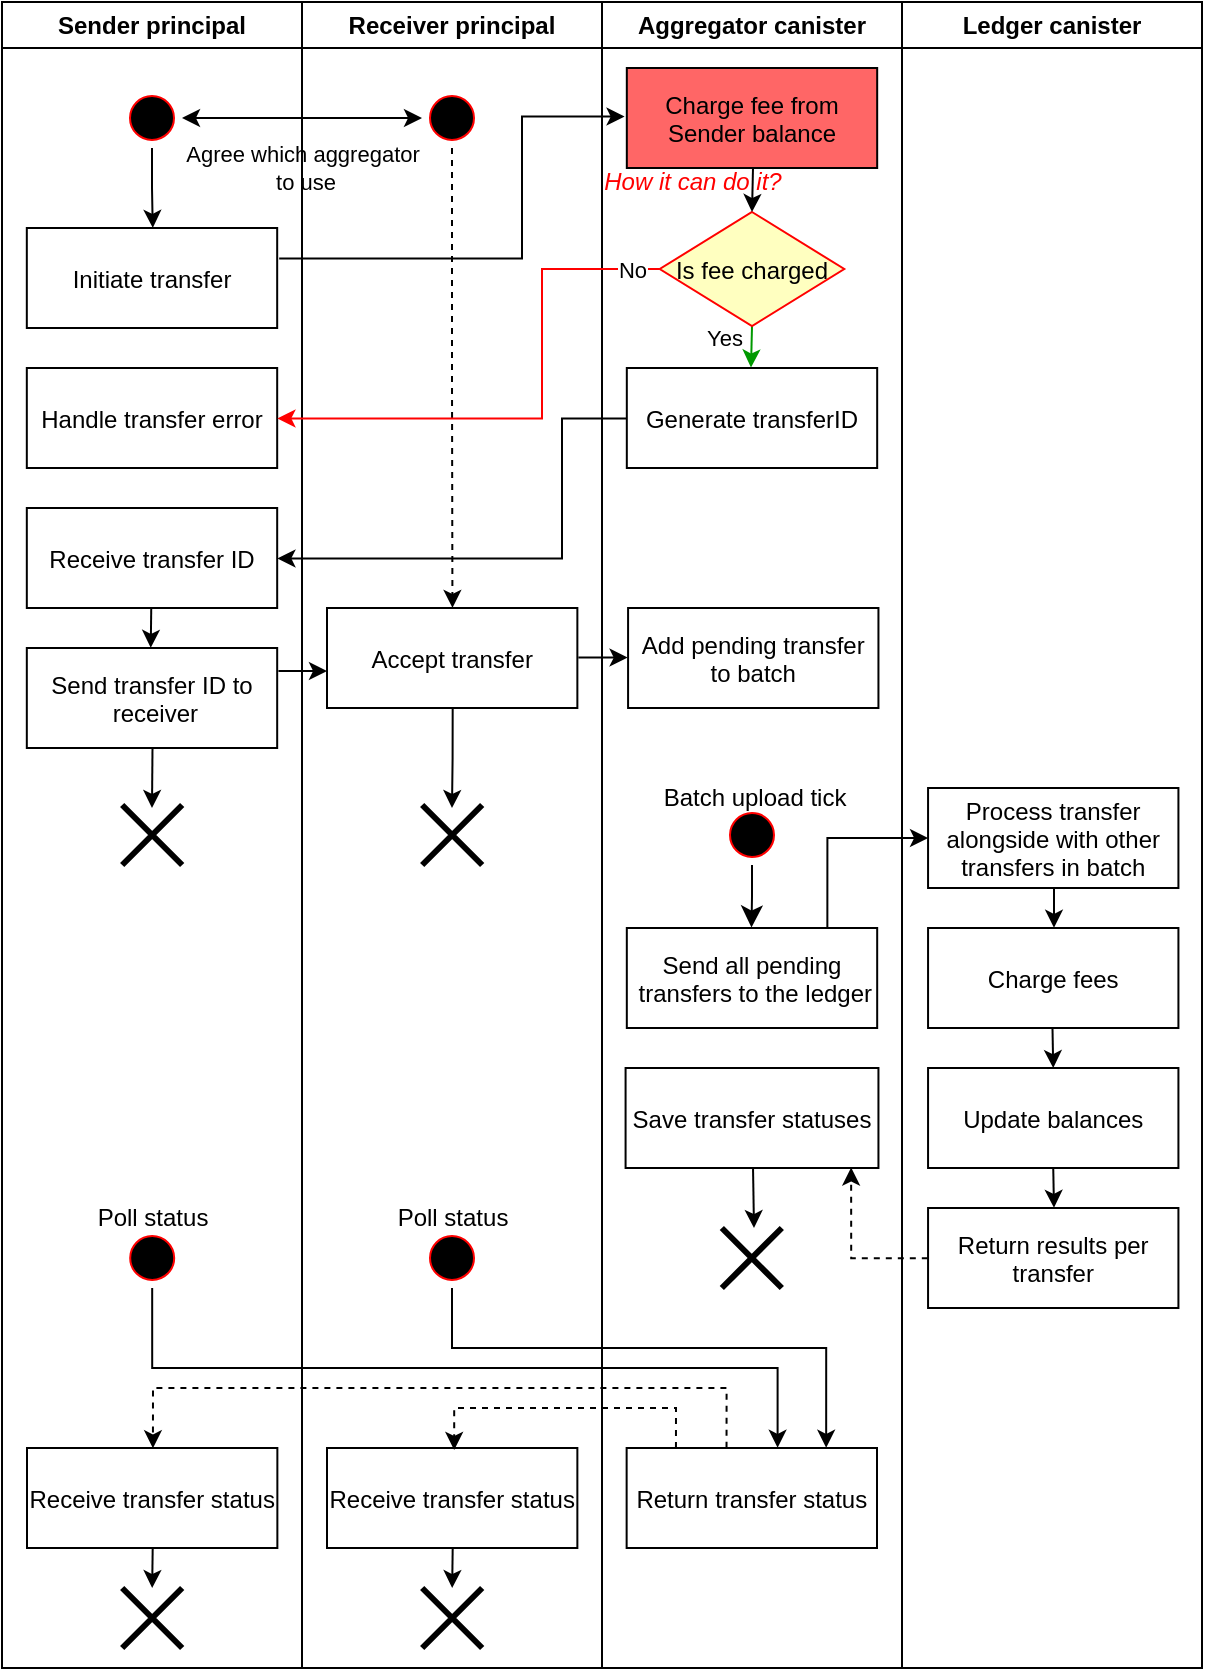 <mxfile version="20.2.4" type="google"><diagram name="Page-1" id="e7e014a7-5840-1c2e-5031-d8a46d1fe8dd"><mxGraphModel grid="1" page="1" gridSize="10" guides="1" tooltips="1" connect="1" arrows="1" fold="1" pageScale="1" pageWidth="1169" pageHeight="826" background="none" math="0" shadow="0"><root><mxCell id="0"/><mxCell id="1" parent="0"/><mxCell id="3" value="Aggregator canister" style="swimlane;whiteSpace=wrap;resizable=1;rotatable=0;movable=1;expand=0;" vertex="1" parent="1"><mxGeometry x="290" y="127" width="150" height="833" as="geometry"/></mxCell><mxCell id="MdSJebWWRCwc_OvwH3VE-55" value="Generate transferID" style="" vertex="1" parent="3"><mxGeometry x="12.41" y="183" width="125.18" height="50" as="geometry"/></mxCell><mxCell id="MdSJebWWRCwc_OvwH3VE-70" value="Yes" style="edgeStyle=orthogonalEdgeStyle;rounded=0;orthogonalLoop=1;jettySize=auto;html=1;entryX=0.496;entryY=-0.005;entryDx=0;entryDy=0;startArrow=none;startFill=0;strokeColor=#009900;entryPerimeter=0;exitX=0.5;exitY=1;exitDx=0;exitDy=0;" edge="1" parent="3" source="MdSJebWWRCwc_OvwH3VE-61" target="MdSJebWWRCwc_OvwH3VE-55"><mxGeometry x="-0.388" y="-13" relative="1" as="geometry"><mxPoint x="116.25" y="163" as="sourcePoint"/><mxPoint as="offset"/></mxGeometry></mxCell><mxCell id="MdSJebWWRCwc_OvwH3VE-61" value="Is fee charged" style="rhombus;fillColor=#ffffc0;strokeColor=#ff0000;" vertex="1" parent="3"><mxGeometry x="28.88" y="105" width="92.25" height="57" as="geometry"/></mxCell><mxCell id="MdSJebWWRCwc_OvwH3VE-66" style="edgeStyle=orthogonalEdgeStyle;rounded=0;orthogonalLoop=1;jettySize=auto;html=1;startArrow=none;startFill=0;exitX=0.504;exitY=1;exitDx=0;exitDy=0;exitPerimeter=0;entryX=0.5;entryY=0;entryDx=0;entryDy=0;" edge="1" parent="3" source="MdSJebWWRCwc_OvwH3VE-62" target="MdSJebWWRCwc_OvwH3VE-61"><mxGeometry relative="1" as="geometry"><mxPoint x="118.25" y="243" as="sourcePoint"/><mxPoint x="75" y="93" as="targetPoint"/><Array as="points"><mxPoint x="75" y="83"/></Array></mxGeometry></mxCell><mxCell id="MdSJebWWRCwc_OvwH3VE-62" value="Charge fee from &#10;Sender balance" style="fillColor=#FF6666;" vertex="1" parent="3"><mxGeometry x="12.41" y="33" width="125.18" height="50" as="geometry"/></mxCell><mxCell id="MdSJebWWRCwc_OvwH3VE-69" value="&lt;i&gt;How it can do it?&lt;/i&gt;" style="text;html=1;align=center;verticalAlign=middle;resizable=0;points=[];autosize=1;strokeColor=none;fillColor=none;fontColor=#FF0000;" vertex="1" parent="3"><mxGeometry x="-10" y="75" width="110" height="30" as="geometry"/></mxCell><mxCell id="MdSJebWWRCwc_OvwH3VE-79" value="Add pending transfer &#10;to batch" style="" vertex="1" parent="3"><mxGeometry x="13.04" y="303" width="125.18" height="50" as="geometry"/></mxCell><mxCell id="MdSJebWWRCwc_OvwH3VE-83" value="Ba" style="ellipse;html=1;shape=startState;fillColor=#000000;strokeColor=#ff0000;" vertex="1" parent="3"><mxGeometry x="60.0" y="401.5" width="30" height="30" as="geometry"/></mxCell><mxCell id="MdSJebWWRCwc_OvwH3VE-84" value="" style="edgeStyle=orthogonalEdgeStyle;html=1;verticalAlign=bottom;endArrow=classic;endSize=8;strokeColor=#000000;rounded=0;entryX=0.498;entryY=-0.005;entryDx=0;entryDy=0;entryPerimeter=0;endFill=1;" edge="1" parent="3" source="MdSJebWWRCwc_OvwH3VE-83" target="MdSJebWWRCwc_OvwH3VE-86"><mxGeometry relative="1" as="geometry"><mxPoint x="116.25" y="393" as="targetPoint"/></mxGeometry></mxCell><mxCell id="MdSJebWWRCwc_OvwH3VE-85" value="Batch upload tick" style="text;html=1;align=center;verticalAlign=middle;resizable=0;points=[];autosize=1;strokeColor=none;fillColor=none;" vertex="1" parent="3"><mxGeometry x="20.62" y="383" width="110" height="30" as="geometry"/></mxCell><mxCell id="MdSJebWWRCwc_OvwH3VE-86" value="Send all pending&#10; transfers to the ledger" style="" vertex="1" parent="3"><mxGeometry x="12.41" y="463" width="125.18" height="50" as="geometry"/></mxCell><mxCell id="MdSJebWWRCwc_OvwH3VE-100" value="Save transfer statuses" style="" vertex="1" parent="3"><mxGeometry x="11.79" y="533" width="126.43" height="50" as="geometry"/></mxCell><mxCell id="MdSJebWWRCwc_OvwH3VE-102" value="" style="shape=umlDestroy;whiteSpace=wrap;html=1;strokeWidth=3;fillColor=#FF6666;direction=south;" vertex="1" parent="3"><mxGeometry x="59.91" y="613" width="30" height="30" as="geometry"/></mxCell><mxCell id="MdSJebWWRCwc_OvwH3VE-112" value="Return transfer status" style="" vertex="1" parent="3"><mxGeometry x="12.32" y="723" width="125.18" height="50" as="geometry"/></mxCell><mxCell id="MdSJebWWRCwc_OvwH3VE-103" style="edgeStyle=orthogonalEdgeStyle;rounded=0;orthogonalLoop=1;jettySize=auto;html=1;startArrow=none;startFill=0;endArrow=classic;endFill=1;strokeColor=default;exitX=0.504;exitY=0.998;exitDx=0;exitDy=0;exitPerimeter=0;" edge="1" parent="3" source="MdSJebWWRCwc_OvwH3VE-100"><mxGeometry relative="1" as="geometry"><mxPoint x="76" y="613" as="targetPoint"/></mxGeometry></mxCell><mxCell id="MdSJebWWRCwc_OvwH3VE-41" value="Sender principal" style="swimlane;whiteSpace=wrap" vertex="1" parent="1"><mxGeometry x="-10" y="127" width="150" height="833" as="geometry"><mxRectangle x="174.5" y="138" width="90" height="30" as="alternateBounds"/></mxGeometry></mxCell><mxCell id="MdSJebWWRCwc_OvwH3VE-45" value="Initiate transfer" style="" vertex="1" parent="MdSJebWWRCwc_OvwH3VE-41"><mxGeometry x="12.41" y="113" width="125.18" height="50" as="geometry"/></mxCell><mxCell id="MdSJebWWRCwc_OvwH3VE-59" style="edgeStyle=orthogonalEdgeStyle;rounded=0;orthogonalLoop=1;jettySize=auto;html=1;startArrow=none;startFill=0;exitX=0.5;exitY=1;exitDx=0;exitDy=0;entryX=0.503;entryY=-0.001;entryDx=0;entryDy=0;entryPerimeter=0;" edge="1" parent="MdSJebWWRCwc_OvwH3VE-41" source="MdSJebWWRCwc_OvwH3VE-126" target="MdSJebWWRCwc_OvwH3VE-45"><mxGeometry relative="1" as="geometry"><mxPoint x="110.1" y="90" as="sourcePoint"/><mxPoint x="110" y="113" as="targetPoint"/></mxGeometry></mxCell><mxCell id="MdSJebWWRCwc_OvwH3VE-68" value="Handle transfer error" style="" vertex="1" parent="MdSJebWWRCwc_OvwH3VE-41"><mxGeometry x="12.41" y="183" width="125.18" height="50" as="geometry"/></mxCell><mxCell id="MdSJebWWRCwc_OvwH3VE-75" style="edgeStyle=orthogonalEdgeStyle;rounded=0;orthogonalLoop=1;jettySize=auto;html=1;entryX=0.495;entryY=-0.002;entryDx=0;entryDy=0;entryPerimeter=0;startArrow=none;startFill=0;strokeColor=default;exitX=0.497;exitY=0.998;exitDx=0;exitDy=0;exitPerimeter=0;" edge="1" parent="MdSJebWWRCwc_OvwH3VE-41" source="MdSJebWWRCwc_OvwH3VE-73" target="MdSJebWWRCwc_OvwH3VE-74"><mxGeometry relative="1" as="geometry"/></mxCell><mxCell id="MdSJebWWRCwc_OvwH3VE-73" value="Receive transfer ID" style="" vertex="1" parent="MdSJebWWRCwc_OvwH3VE-41"><mxGeometry x="12.41" y="253" width="125.18" height="50" as="geometry"/></mxCell><mxCell id="MdSJebWWRCwc_OvwH3VE-163" style="edgeStyle=orthogonalEdgeStyle;rounded=0;orthogonalLoop=1;jettySize=auto;html=1;fontColor=#FF0000;startArrow=none;startFill=0;endArrow=classic;endFill=1;strokeColor=#000000;exitX=0.502;exitY=0.996;exitDx=0;exitDy=0;exitPerimeter=0;" edge="1" parent="MdSJebWWRCwc_OvwH3VE-41" source="MdSJebWWRCwc_OvwH3VE-74"><mxGeometry relative="1" as="geometry"><mxPoint x="75" y="403" as="targetPoint"/></mxGeometry></mxCell><mxCell id="MdSJebWWRCwc_OvwH3VE-74" value="Send transfer ID to&#10; receiver" style="" vertex="1" parent="MdSJebWWRCwc_OvwH3VE-41"><mxGeometry x="12.41" y="323" width="125.18" height="50" as="geometry"/></mxCell><mxCell id="MdSJebWWRCwc_OvwH3VE-104" value="Ba" style="ellipse;html=1;shape=startState;fillColor=#000000;strokeColor=#ff0000;" vertex="1" parent="MdSJebWWRCwc_OvwH3VE-41"><mxGeometry x="60.09" y="613" width="30" height="30" as="geometry"/></mxCell><mxCell id="MdSJebWWRCwc_OvwH3VE-137" style="edgeStyle=orthogonalEdgeStyle;rounded=0;orthogonalLoop=1;jettySize=auto;html=1;startArrow=none;startFill=0;endArrow=classic;endFill=1;strokeColor=#000000;exitX=0.502;exitY=1.005;exitDx=0;exitDy=0;exitPerimeter=0;" edge="1" parent="MdSJebWWRCwc_OvwH3VE-41" source="MdSJebWWRCwc_OvwH3VE-110"><mxGeometry relative="1" as="geometry"><mxPoint x="75.09" y="793" as="targetPoint"/></mxGeometry></mxCell><mxCell id="MdSJebWWRCwc_OvwH3VE-110" value="Receive transfer status" style="" vertex="1" parent="MdSJebWWRCwc_OvwH3VE-41"><mxGeometry x="12.5" y="723" width="125.18" height="50" as="geometry"/></mxCell><mxCell id="MdSJebWWRCwc_OvwH3VE-118" value="Poll status" style="text;html=1;align=center;verticalAlign=middle;resizable=0;points=[];autosize=1;strokeColor=none;fillColor=none;" vertex="1" parent="MdSJebWWRCwc_OvwH3VE-41"><mxGeometry x="35.09" y="593" width="80" height="30" as="geometry"/></mxCell><mxCell id="MdSJebWWRCwc_OvwH3VE-122" value="" style="shape=umlDestroy;whiteSpace=wrap;html=1;strokeWidth=3;fillColor=#FF6666;" vertex="1" parent="MdSJebWWRCwc_OvwH3VE-41"><mxGeometry x="60.09" y="793" width="30" height="30" as="geometry"/></mxCell><mxCell id="MdSJebWWRCwc_OvwH3VE-126" value="Ba" style="ellipse;html=1;shape=startState;fillColor=#000000;strokeColor=#ff0000;" vertex="1" parent="MdSJebWWRCwc_OvwH3VE-41"><mxGeometry x="60.0" y="43" width="30" height="30" as="geometry"/></mxCell><mxCell id="MdSJebWWRCwc_OvwH3VE-162" value="" style="shape=umlDestroy;whiteSpace=wrap;html=1;strokeWidth=3;fillColor=#FF6666;" vertex="1" parent="MdSJebWWRCwc_OvwH3VE-41"><mxGeometry x="60.09" y="401.5" width="30" height="30" as="geometry"/></mxCell><mxCell id="MdSJebWWRCwc_OvwH3VE-53" value="Agree which aggregator&lt;br&gt;&amp;nbsp;to use" style="edgeStyle=orthogonalEdgeStyle;rounded=0;orthogonalLoop=1;jettySize=auto;html=1;entryX=0;entryY=0.5;entryDx=0;entryDy=0;startArrow=classic;startFill=1;exitX=1;exitY=0.5;exitDx=0;exitDy=0;" edge="1" parent="1" source="MdSJebWWRCwc_OvwH3VE-126" target="MdSJebWWRCwc_OvwH3VE-127"><mxGeometry y="-25" relative="1" as="geometry"><mxPoint x="43.75" y="188" as="sourcePoint"/><mxPoint x="215.75" y="188" as="targetPoint"/><mxPoint as="offset"/></mxGeometry></mxCell><mxCell id="2" value="Receiver principal" style="swimlane;whiteSpace=wrap;startSize=23;" vertex="1" parent="1"><mxGeometry x="140" y="127" width="150" height="833" as="geometry"/></mxCell><mxCell id="MdSJebWWRCwc_OvwH3VE-165" style="edgeStyle=orthogonalEdgeStyle;rounded=0;orthogonalLoop=1;jettySize=auto;html=1;fontColor=#FF0000;startArrow=none;startFill=0;endArrow=classic;endFill=1;strokeColor=#000000;exitX=0.502;exitY=0.996;exitDx=0;exitDy=0;exitPerimeter=0;" edge="1" parent="2" source="MdSJebWWRCwc_OvwH3VE-77"><mxGeometry relative="1" as="geometry"><mxPoint x="75" y="403" as="targetPoint"/></mxGeometry></mxCell><mxCell id="MdSJebWWRCwc_OvwH3VE-77" value="Accept transfer" style="" vertex="1" parent="2"><mxGeometry x="12.5" y="303" width="125.18" height="50" as="geometry"/></mxCell><mxCell id="MdSJebWWRCwc_OvwH3VE-105" value="Ba" style="ellipse;html=1;shape=startState;fillColor=#000000;strokeColor=#ff0000;" vertex="1" parent="2"><mxGeometry x="60" y="613" width="30" height="30" as="geometry"/></mxCell><mxCell id="MdSJebWWRCwc_OvwH3VE-119" value="Poll status" style="text;html=1;align=center;verticalAlign=middle;resizable=0;points=[];autosize=1;strokeColor=none;fillColor=none;" vertex="1" parent="2"><mxGeometry x="35" y="593" width="80" height="30" as="geometry"/></mxCell><mxCell id="MdSJebWWRCwc_OvwH3VE-138" style="edgeStyle=orthogonalEdgeStyle;rounded=0;orthogonalLoop=1;jettySize=auto;html=1;entryX=0.501;entryY=-0.001;entryDx=0;entryDy=0;entryPerimeter=0;startArrow=none;startFill=0;endArrow=classic;endFill=1;strokeColor=#000000;dashed=1;" edge="1" parent="2" source="MdSJebWWRCwc_OvwH3VE-127" target="MdSJebWWRCwc_OvwH3VE-77"><mxGeometry relative="1" as="geometry"/></mxCell><mxCell id="MdSJebWWRCwc_OvwH3VE-127" value="Ba" style="ellipse;html=1;shape=startState;fillColor=#000000;strokeColor=#ff0000;" vertex="1" parent="2"><mxGeometry x="60" y="43" width="30" height="30" as="geometry"/></mxCell><mxCell id="MdSJebWWRCwc_OvwH3VE-139" style="edgeStyle=orthogonalEdgeStyle;rounded=0;orthogonalLoop=1;jettySize=auto;html=1;startArrow=none;startFill=0;endArrow=classic;endFill=1;strokeColor=#000000;exitX=0.502;exitY=1.005;exitDx=0;exitDy=0;exitPerimeter=0;" edge="1" parent="2" source="MdSJebWWRCwc_OvwH3VE-140"><mxGeometry relative="1" as="geometry"><mxPoint x="75.09" y="793" as="targetPoint"/></mxGeometry></mxCell><mxCell id="MdSJebWWRCwc_OvwH3VE-140" value="Receive transfer status" style="" vertex="1" parent="2"><mxGeometry x="12.5" y="723" width="125.18" height="50" as="geometry"/></mxCell><mxCell id="MdSJebWWRCwc_OvwH3VE-141" value="" style="shape=umlDestroy;whiteSpace=wrap;html=1;strokeWidth=3;fillColor=#FF6666;" vertex="1" parent="2"><mxGeometry x="60.09" y="793" width="30" height="30" as="geometry"/></mxCell><mxCell id="MdSJebWWRCwc_OvwH3VE-161" value="" style="shape=umlDestroy;whiteSpace=wrap;html=1;strokeWidth=3;fillColor=#FF6666;" vertex="1" parent="2"><mxGeometry x="60.09" y="401.5" width="30" height="30" as="geometry"/></mxCell><mxCell id="MdSJebWWRCwc_OvwH3VE-60" style="edgeStyle=orthogonalEdgeStyle;rounded=0;orthogonalLoop=1;jettySize=auto;html=1;startArrow=none;startFill=0;exitX=1.008;exitY=0.304;exitDx=0;exitDy=0;exitPerimeter=0;entryX=-0.009;entryY=0.486;entryDx=0;entryDy=0;entryPerimeter=0;" edge="1" parent="1" source="MdSJebWWRCwc_OvwH3VE-45" target="MdSJebWWRCwc_OvwH3VE-62"><mxGeometry relative="1" as="geometry"><mxPoint x="422" y="183" as="targetPoint"/><Array as="points"><mxPoint x="250" y="255"/><mxPoint x="250" y="184"/></Array></mxGeometry></mxCell><mxCell id="MdSJebWWRCwc_OvwH3VE-67" value="No" style="edgeStyle=orthogonalEdgeStyle;rounded=0;orthogonalLoop=1;jettySize=auto;html=1;startArrow=none;startFill=0;strokeColor=#FF0000;entryX=1.001;entryY=0.504;entryDx=0;entryDy=0;entryPerimeter=0;exitX=0;exitY=0.5;exitDx=0;exitDy=0;" edge="1" parent="1" source="MdSJebWWRCwc_OvwH3VE-61" target="MdSJebWWRCwc_OvwH3VE-68"><mxGeometry x="-0.895" relative="1" as="geometry"><mxPoint x="20" y="424" as="targetPoint"/><Array as="points"><mxPoint x="260" y="260"/><mxPoint x="260" y="335"/></Array><mxPoint as="offset"/></mxGeometry></mxCell><mxCell id="MdSJebWWRCwc_OvwH3VE-72" style="edgeStyle=orthogonalEdgeStyle;rounded=0;orthogonalLoop=1;jettySize=auto;html=1;startArrow=none;startFill=0;strokeColor=#000000;entryX=1.001;entryY=0.504;entryDx=0;entryDy=0;entryPerimeter=0;exitX=-0.003;exitY=0.504;exitDx=0;exitDy=0;exitPerimeter=0;" edge="1" parent="1" source="MdSJebWWRCwc_OvwH3VE-55" target="MdSJebWWRCwc_OvwH3VE-73"><mxGeometry relative="1" as="geometry"><mxPoint x="70" y="400" as="targetPoint"/><Array as="points"><mxPoint x="270" y="335"/><mxPoint x="270" y="405"/></Array></mxGeometry></mxCell><mxCell id="MdSJebWWRCwc_OvwH3VE-80" style="edgeStyle=orthogonalEdgeStyle;rounded=0;orthogonalLoop=1;jettySize=auto;html=1;entryX=-0.002;entryY=0.504;entryDx=0;entryDy=0;entryPerimeter=0;startArrow=none;startFill=0;strokeColor=default;exitX=1.004;exitY=0.496;exitDx=0;exitDy=0;exitPerimeter=0;" edge="1" parent="1" source="MdSJebWWRCwc_OvwH3VE-77" target="MdSJebWWRCwc_OvwH3VE-79"><mxGeometry relative="1" as="geometry"/></mxCell><mxCell id="4" value="Ledger canister" style="swimlane;whiteSpace=wrap;" vertex="1" parent="1"><mxGeometry x="440" y="127" width="150" height="833" as="geometry"/></mxCell><mxCell id="MdSJebWWRCwc_OvwH3VE-92" value="" style="edgeStyle=orthogonalEdgeStyle;rounded=0;orthogonalLoop=1;jettySize=auto;html=1;entryX=0.503;entryY=-0.002;entryDx=0;entryDy=0;startArrow=none;startFill=0;strokeColor=default;exitX=0.5;exitY=0.998;exitDx=0;exitDy=0;exitPerimeter=0;endArrow=classic;entryPerimeter=0;endFill=1;" edge="1" parent="4" source="MdSJebWWRCwc_OvwH3VE-131" target="MdSJebWWRCwc_OvwH3VE-93"><mxGeometry relative="1" as="geometry"><mxPoint x="100" y="413" as="sourcePoint"/><mxPoint x="100" y="406.5" as="targetPoint"/></mxGeometry></mxCell><mxCell id="MdSJebWWRCwc_OvwH3VE-93" value="Return results per&#10;transfer" style="" vertex="1" parent="4"><mxGeometry x="13.03" y="603" width="125.18" height="50" as="geometry"/></mxCell><mxCell id="MdSJebWWRCwc_OvwH3VE-132" style="edgeStyle=orthogonalEdgeStyle;rounded=0;orthogonalLoop=1;jettySize=auto;html=1;entryX=0.503;entryY=-0.002;entryDx=0;entryDy=0;entryPerimeter=0;startArrow=none;startFill=0;endArrow=classic;endFill=1;strokeColor=#000000;exitX=0.503;exitY=1.001;exitDx=0;exitDy=0;exitPerimeter=0;" edge="1" parent="4" source="MdSJebWWRCwc_OvwH3VE-129" target="MdSJebWWRCwc_OvwH3VE-130"><mxGeometry relative="1" as="geometry"/></mxCell><mxCell id="MdSJebWWRCwc_OvwH3VE-129" value="Process transfer&#10;alongside with other&#10;transfers in batch" style="" vertex="1" parent="4"><mxGeometry x="13.03" y="393" width="125.18" height="50" as="geometry"/></mxCell><mxCell id="MdSJebWWRCwc_OvwH3VE-133" style="edgeStyle=orthogonalEdgeStyle;rounded=0;orthogonalLoop=1;jettySize=auto;html=1;entryX=0.5;entryY=0.001;entryDx=0;entryDy=0;entryPerimeter=0;startArrow=none;startFill=0;endArrow=classic;endFill=1;strokeColor=#000000;exitX=0.497;exitY=1.001;exitDx=0;exitDy=0;exitPerimeter=0;" edge="1" parent="4" source="MdSJebWWRCwc_OvwH3VE-130" target="MdSJebWWRCwc_OvwH3VE-131"><mxGeometry relative="1" as="geometry"/></mxCell><mxCell id="MdSJebWWRCwc_OvwH3VE-130" value="Charge fees" style="" vertex="1" parent="4"><mxGeometry x="13.03" y="463" width="125.18" height="50" as="geometry"/></mxCell><mxCell id="MdSJebWWRCwc_OvwH3VE-131" value="Update balances" style="" vertex="1" parent="4"><mxGeometry x="13.03" y="533" width="125.18" height="50" as="geometry"/></mxCell><mxCell id="MdSJebWWRCwc_OvwH3VE-88" style="edgeStyle=orthogonalEdgeStyle;rounded=0;orthogonalLoop=1;jettySize=auto;html=1;entryX=0;entryY=0.5;entryDx=0;entryDy=0;entryPerimeter=0;startArrow=none;startFill=0;strokeColor=default;exitX=0.801;exitY=-0.005;exitDx=0;exitDy=0;exitPerimeter=0;" edge="1" parent="1" source="MdSJebWWRCwc_OvwH3VE-86" target="MdSJebWWRCwc_OvwH3VE-129"><mxGeometry relative="1" as="geometry"><mxPoint x="637.41" y="499.84" as="targetPoint"/></mxGeometry></mxCell><mxCell id="MdSJebWWRCwc_OvwH3VE-90" style="edgeStyle=orthogonalEdgeStyle;rounded=0;orthogonalLoop=1;jettySize=auto;html=1;startArrow=none;startFill=0;strokeColor=default;exitX=-0.001;exitY=0.502;exitDx=0;exitDy=0;exitPerimeter=0;entryX=0.892;entryY=0.995;entryDx=0;entryDy=0;entryPerimeter=0;dashed=1;" edge="1" parent="1" source="MdSJebWWRCwc_OvwH3VE-93" target="MdSJebWWRCwc_OvwH3VE-100"><mxGeometry relative="1" as="geometry"><mxPoint x="570" y="600" as="sourcePoint"/><mxPoint x="550" y="580" as="targetPoint"/><Array as="points"><mxPoint x="415" y="755"/></Array></mxGeometry></mxCell><mxCell id="MdSJebWWRCwc_OvwH3VE-145" style="edgeStyle=orthogonalEdgeStyle;rounded=0;orthogonalLoop=1;jettySize=auto;html=1;entryX=0.503;entryY=0.003;entryDx=0;entryDy=0;entryPerimeter=0;fontColor=#FF0000;startArrow=none;startFill=0;endArrow=classic;endFill=1;strokeColor=#000000;exitX=0.399;exitY=-0.002;exitDx=0;exitDy=0;exitPerimeter=0;dashed=1;" edge="1" parent="1" source="MdSJebWWRCwc_OvwH3VE-112" target="MdSJebWWRCwc_OvwH3VE-110"><mxGeometry relative="1" as="geometry"><Array as="points"><mxPoint x="352.09" y="820"/><mxPoint x="65.09" y="820"/></Array></mxGeometry></mxCell><mxCell id="MdSJebWWRCwc_OvwH3VE-147" style="edgeStyle=orthogonalEdgeStyle;rounded=0;orthogonalLoop=1;jettySize=auto;html=1;entryX=0.508;entryY=0.02;entryDx=0;entryDy=0;entryPerimeter=0;fontColor=#FF0000;startArrow=none;startFill=0;endArrow=classic;endFill=1;strokeColor=#000000;exitX=0.197;exitY=0;exitDx=0;exitDy=0;exitPerimeter=0;dashed=1;" edge="1" parent="1" source="MdSJebWWRCwc_OvwH3VE-112" target="MdSJebWWRCwc_OvwH3VE-140"><mxGeometry relative="1" as="geometry"><Array as="points"><mxPoint x="327.09" y="830"/><mxPoint x="216.09" y="830"/></Array></mxGeometry></mxCell><mxCell id="MdSJebWWRCwc_OvwH3VE-149" style="edgeStyle=orthogonalEdgeStyle;rounded=0;orthogonalLoop=1;jettySize=auto;html=1;entryX=0.797;entryY=-0.002;entryDx=0;entryDy=0;entryPerimeter=0;fontColor=#FF0000;startArrow=none;startFill=0;endArrow=classic;endFill=1;strokeColor=#000000;" edge="1" parent="1" source="MdSJebWWRCwc_OvwH3VE-105" target="MdSJebWWRCwc_OvwH3VE-112"><mxGeometry relative="1" as="geometry"><Array as="points"><mxPoint x="215.09" y="800"/><mxPoint x="402.09" y="800"/></Array></mxGeometry></mxCell><mxCell id="MdSJebWWRCwc_OvwH3VE-150" style="edgeStyle=orthogonalEdgeStyle;rounded=0;orthogonalLoop=1;jettySize=auto;html=1;entryX=0.603;entryY=-0.002;entryDx=0;entryDy=0;entryPerimeter=0;fontColor=#FF0000;startArrow=none;startFill=0;endArrow=classic;endFill=1;strokeColor=#000000;" edge="1" parent="1" source="MdSJebWWRCwc_OvwH3VE-104" target="MdSJebWWRCwc_OvwH3VE-112"><mxGeometry relative="1" as="geometry"><Array as="points"><mxPoint x="65.09" y="810"/><mxPoint x="378.09" y="810"/></Array></mxGeometry></mxCell><mxCell id="MdSJebWWRCwc_OvwH3VE-168" style="edgeStyle=orthogonalEdgeStyle;rounded=0;orthogonalLoop=1;jettySize=auto;html=1;entryX=0;entryY=0.63;entryDx=0;entryDy=0;entryPerimeter=0;fontColor=#FF0000;startArrow=none;startFill=0;endArrow=classic;endFill=1;strokeColor=#000000;exitX=1.005;exitY=0.23;exitDx=0;exitDy=0;exitPerimeter=0;" edge="1" parent="1" source="MdSJebWWRCwc_OvwH3VE-74" target="MdSJebWWRCwc_OvwH3VE-77"><mxGeometry relative="1" as="geometry"/></mxCell></root></mxGraphModel></diagram></mxfile>